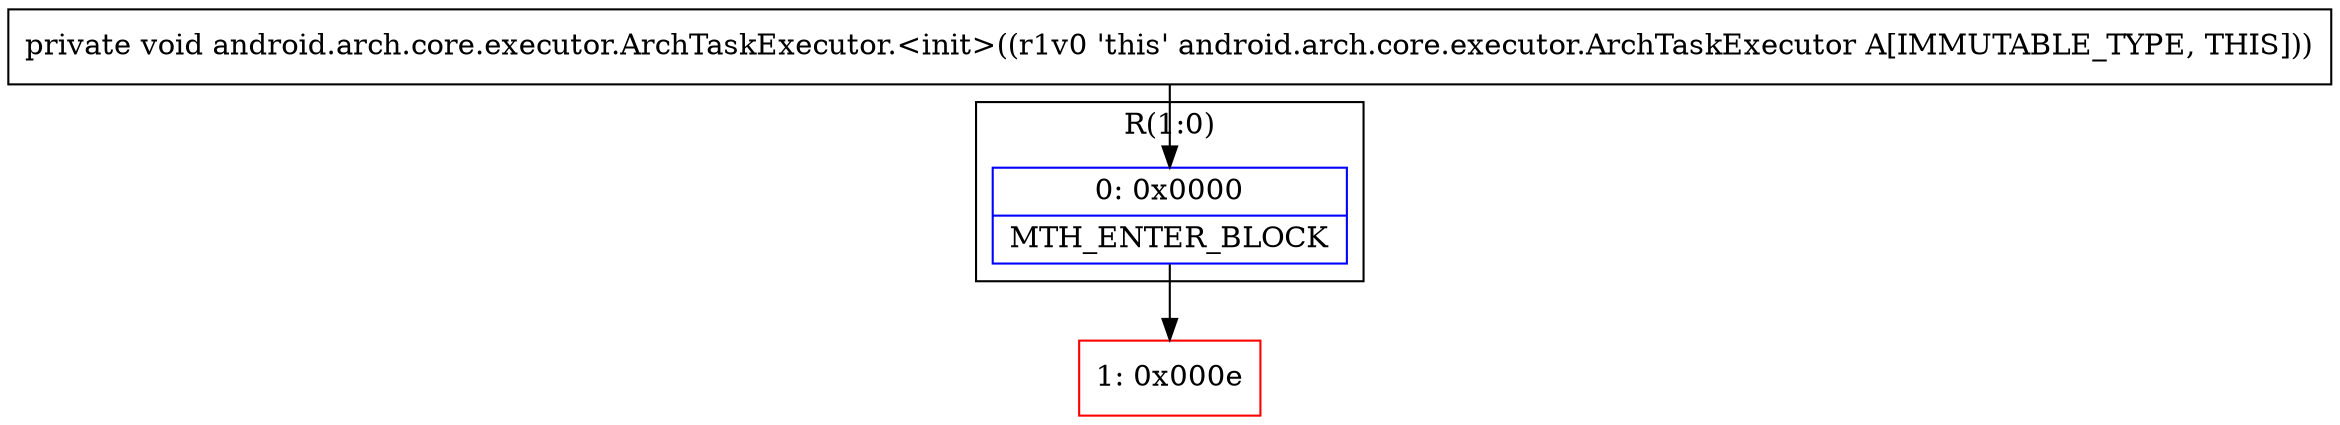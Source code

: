 digraph "CFG forandroid.arch.core.executor.ArchTaskExecutor.\<init\>()V" {
subgraph cluster_Region_1652720383 {
label = "R(1:0)";
node [shape=record,color=blue];
Node_0 [shape=record,label="{0\:\ 0x0000|MTH_ENTER_BLOCK\l}"];
}
Node_1 [shape=record,color=red,label="{1\:\ 0x000e}"];
MethodNode[shape=record,label="{private void android.arch.core.executor.ArchTaskExecutor.\<init\>((r1v0 'this' android.arch.core.executor.ArchTaskExecutor A[IMMUTABLE_TYPE, THIS])) }"];
MethodNode -> Node_0;
Node_0 -> Node_1;
}

